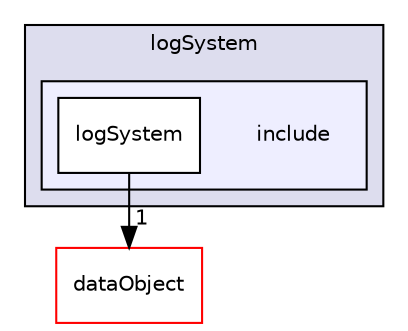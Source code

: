 digraph "/home/iijimarobot/workspace/Ubuntu/workspace/gitSpace/common_library/common_library/logSystem/include" {
  compound=true
  node [ fontsize="10", fontname="Helvetica"];
  edge [ labelfontsize="10", labelfontname="Helvetica"];
  subgraph clusterdir_a732e53396a1f3918ed7ce9c8ddc0f8f {
    graph [ bgcolor="#ddddee", pencolor="black", label="logSystem" fontname="Helvetica", fontsize="10", URL="dir_a732e53396a1f3918ed7ce9c8ddc0f8f.html"]
  subgraph clusterdir_632556cab27d9c33877431b88f95403b {
    graph [ bgcolor="#eeeeff", pencolor="black", label="" URL="dir_632556cab27d9c33877431b88f95403b.html"];
    dir_632556cab27d9c33877431b88f95403b [shape=plaintext label="include"];
  dir_1406fb54a6f57a4212120cd87951abeb [shape=box label="logSystem" fillcolor="white" style="filled" URL="dir_1406fb54a6f57a4212120cd87951abeb.html"];
  }
  }
  dir_38f5a69fab2cf79a5e8dfd2c0018f8c2 [shape=box label="dataObject" fillcolor="white" style="filled" color="red" URL="dir_38f5a69fab2cf79a5e8dfd2c0018f8c2.html"];
  dir_1406fb54a6f57a4212120cd87951abeb->dir_38f5a69fab2cf79a5e8dfd2c0018f8c2 [headlabel="1", labeldistance=1.5 headhref="dir_000010_000001.html"];
}

